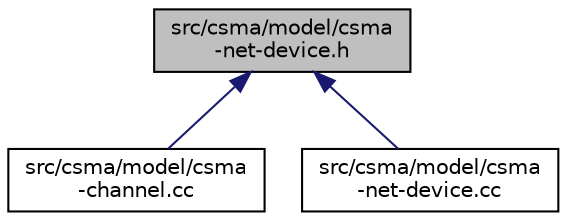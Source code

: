 digraph "src/csma/model/csma-net-device.h"
{
 // LATEX_PDF_SIZE
  edge [fontname="Helvetica",fontsize="10",labelfontname="Helvetica",labelfontsize="10"];
  node [fontname="Helvetica",fontsize="10",shape=record];
  Node1 [label="src/csma/model/csma\l-net-device.h",height=0.2,width=0.4,color="black", fillcolor="grey75", style="filled", fontcolor="black",tooltip=" "];
  Node1 -> Node2 [dir="back",color="midnightblue",fontsize="10",style="solid",fontname="Helvetica"];
  Node2 [label="src/csma/model/csma\l-channel.cc",height=0.2,width=0.4,color="black", fillcolor="white", style="filled",URL="$csma-channel_8cc.html",tooltip=" "];
  Node1 -> Node3 [dir="back",color="midnightblue",fontsize="10",style="solid",fontname="Helvetica"];
  Node3 [label="src/csma/model/csma\l-net-device.cc",height=0.2,width=0.4,color="black", fillcolor="white", style="filled",URL="$csma-net-device_8cc.html",tooltip=" "];
}
